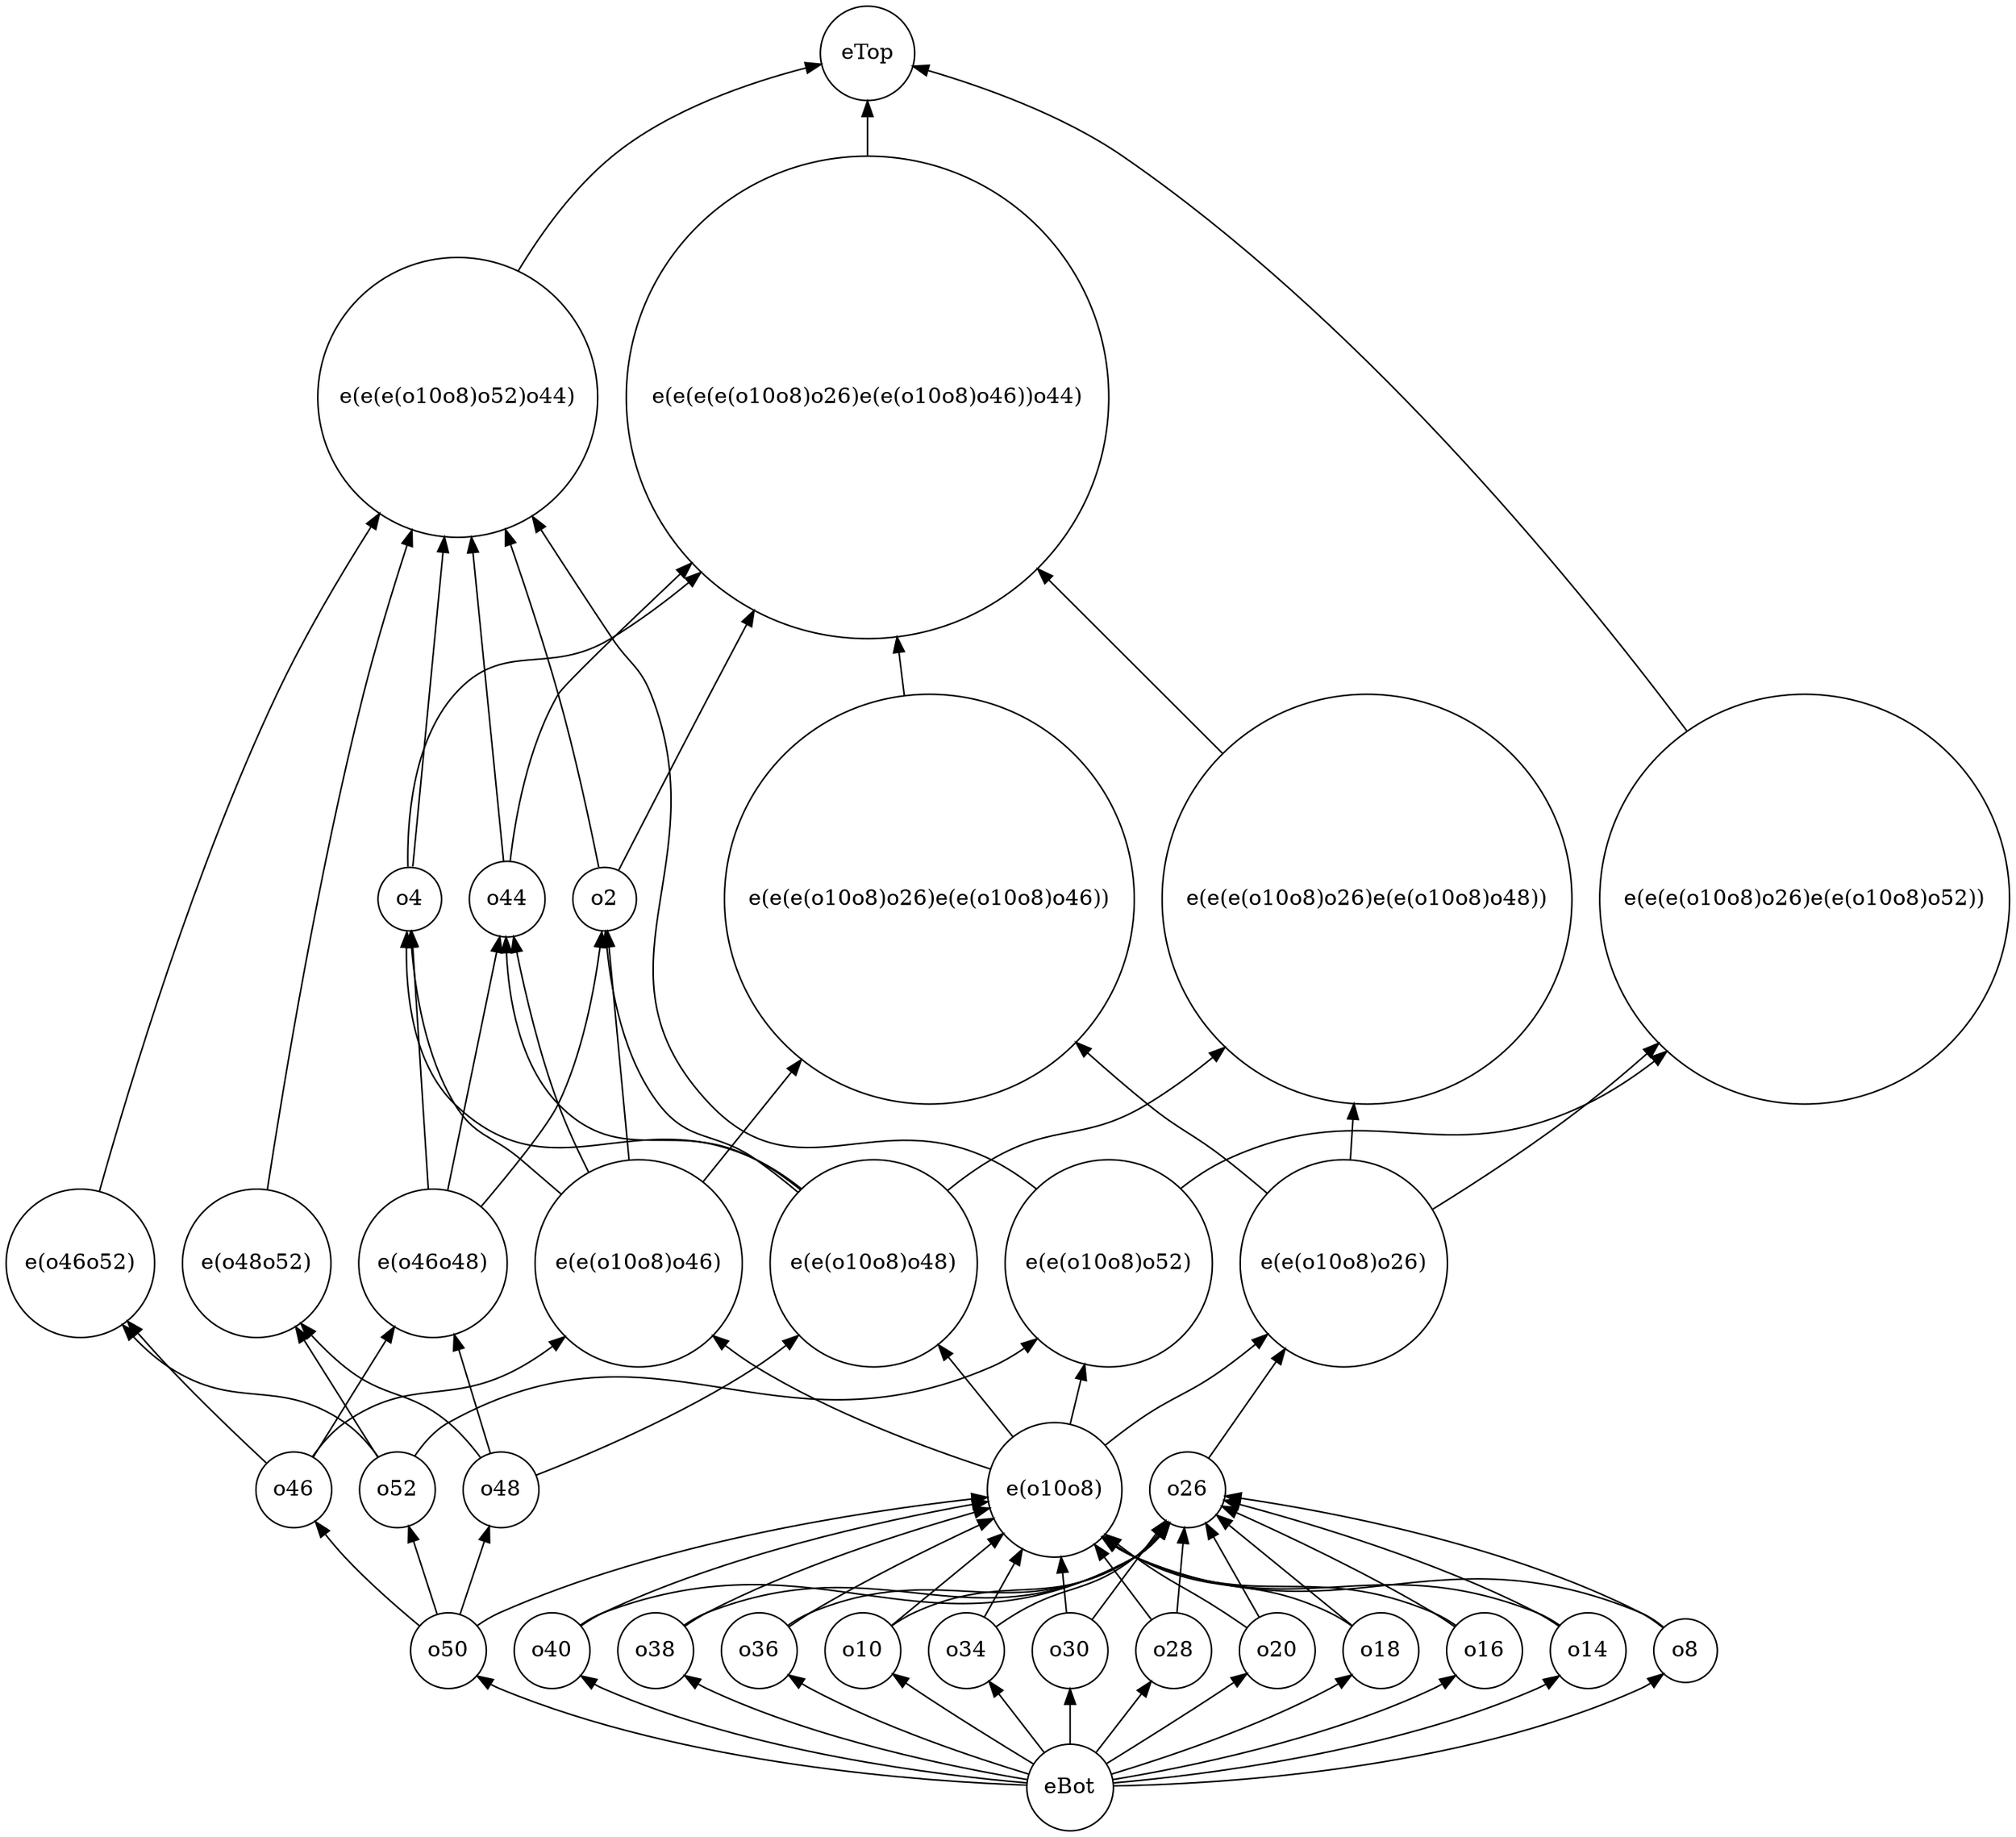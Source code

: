 strict digraph "priss2013-table01_o32_d" {
	graph [bb="0,0,1294.7,1180.5",
		rankdir=BT
	];
	node [label="\N"];
	eTop	 [height=0.84854,
		pos="556.1,1150",
		shape=circle,
		width=0.84854];
	"e(e(o10o8)o52)"	 [height=1.8596,
		pos="713.1,367.33",
		shape=circle,
		width=1.8596];
	"e(e(e(o10o8)o52)o44)"	 [height=2.5095,
		pos="292.1,927.43",
		shape=circle,
		width=2.5095];
	"e(e(o10o8)o52)" -> "e(e(e(o10o8)o52)o44)"	 [pos="e,339.86,850.38 666.34,415.35 657.22,422.58 647.3,429.29 637.1,434.27 562.62,470.66 511.17,410.16 454.1,470.27 372.12,556.62 459.67,\
624.65 416.1,735.45 408.97,753.58 401.9,755.24 391.1,771.45 376.03,794.07 360.03,818.78 345.39,841.69"];
	"e(e(e(o10o8)o26)e(e(o10o8)o52))"	 [height=3.683,
		pos="1162.1,602.86",
		shape=circle,
		width=3.683];
	"e(e(o10o8)o52)" -> "e(e(e(o10o8)o26)e(e(o10o8)o52))"	 [pos="e,1072.9,504.34 759.68,415.7 768.83,422.89 778.8,429.49 789.1,434.27 883.75,478.18 927.25,424.66 1021.1,470.27 1036.3,477.67 1051,\
487.29 1064.9,497.95"];
	o16	 [height=0.68605,
		pos="963.1,116.59",
		shape=circle,
		width=0.68605];
	o26	 [height=0.68605,
		pos="771.1,220.84",
		shape=circle,
		width=0.68605];
	o16 -> o26	 [pos="e,793.56,210.15 943.91,132.17 939.47,135.32 934.69,138.53 930.1,141.29 887.64,166.79 835.76,191.26 803.06,205.92"];
	"e(o10o8)"	 [height=1.2096,
		pos="685.1,220.84",
		shape=circle,
		width=1.2096];
	o16 -> "e(o10o8)"	 [pos="e,716.4,190.11 944.41,133.14 939.94,136.24 935.03,139.19 930.1,141.29 849.85,175.56 816.22,140.51 737.1,177.29 732.94,179.22 728.83,\
181.57 724.86,184.15"];
	o50	 [height=0.68605,
		pos="293.1,116.59",
		shape=circle,
		width=0.68605];
	o48	 [height=0.68605,
		pos="332.1,220.84",
		shape=circle,
		width=0.68605];
	o50 -> o48	 [pos="e,323.56,197.45 301.65,140.03 306.99,154.01 313.94,172.23 319.85,187.73"];
	o52	 [height=0.68605,
		pos="265.1,220.84",
		shape=circle,
		width=0.68605];
	o50 -> o52	 [pos="e,271.46,196.61 286.81,140.54 283.09,154.12 278.31,171.57 274.19,186.64"];
	o50 -> "e(o10o8)"	 [pos="e,641.61,216.06 311.83,133.03 316.3,136.13 321.2,139.11 326.1,141.29 428.44,186.88 559.31,206.89 631.41,214.95"];
	o46	 [height=0.68605,
		pos="198.1,220.84",
		shape=circle,
		width=0.68605];
	o50 -> o46	 [pos="e,212.31,200.3 275.05,133.67 262.31,145.33 245.08,161.73 231.1,177.29 226.93,181.92 222.7,187.03 218.72,192.04"];
	"e(o46o52)"	 [height=1.336,
		pos="48.096,367.33",
		shape=circle,
		width=1.336];
	"e(o46o52)" -> "e(e(e(o10o8)o52)o44)"	 [pos="e,241.51,852.33 60.408,413.93 80.248,484.59 122.45,624.01 175.1,735.45 192.48,772.24 215.2,810.87 235.99,843.68"];
	o14	 [height=0.68605,
		pos="1030.1,116.59",
		shape=circle,
		width=0.68605];
	o14 -> o26	 [pos="e,795.11,213.94 1011.2,132.6 1006.7,135.73 1001.9,138.82 997.1,141.29 932.45,174.84 850.33,199.28 805.01,211.35"];
	o14 -> "e(o10o8)"	 [pos="e,715.99,190.05 1011.5,133.31 1007,136.4 1002.1,139.3 997.1,141.29 888.77,184.58 844.01,130.61 737.1,177.29 732.72,179.2 728.41,\
181.59 724.26,184.26"];
	o8	 [height=0.55967,
		pos="1093.1,116.59",
		shape=circle,
		width=0.55967];
	o8 -> o26	 [pos="e,795.5,216.84 1078.9,131.2 1074.4,134.9 1069.3,138.62 1064.1,141.29 977.13,185.85 862.32,207.08 805.7,215.39"];
	o8 -> "e(o10o8)"	 [pos="e,715.92,189.89 1079.4,131.46 1074.9,135.26 1069.6,138.98 1064.1,141.29 929.28,197.88 871.9,120.66 737.1,177.29 732.69,179.14 728.36,\
181.49 724.2,184.13"];
	o40	 [height=0.68605,
		pos="360.1,116.59",
		shape=circle,
		width=0.68605];
	o40 -> o26	 [pos="e,759.61,198.54 378.67,133.44 383.14,136.52 388.09,139.39 393.1,141.29 537.19,196.09 603.36,102.36 738.1,177.29 743.89,180.51 749,\
185.21 753.37,190.32"];
	o40 -> "e(o10o8)"	 [pos="e,641.83,213.22 378.91,132.86 383.38,135.97 388.25,138.99 393.1,141.29 472.01,178.71 571.69,200.67 631.8,211.46"];
	o38	 [height=0.68605,
		pos="427.1,116.59",
		shape=circle,
		width=0.68605];
	o38 -> o26	 [pos="e,759.55,198.65 445.7,133.35 450.18,136.44 455.11,139.32 460.1,141.29 575.99,187.01 629.97,115.39 738.1,177.29 743.85,180.58 748.94,\
185.31 753.3,190.43"];
	o38 -> "e(o10o8)"	 [pos="e,642.98,209.05 446.04,132.6 450.5,135.73 455.34,138.82 460.1,141.29 516.53,170.62 586.32,193.05 633.07,206.29"];
	"e(e(e(o10o8)o26)e(e(o10o8)o48))"	 [height=3.683,
		pos="879.1,602.86",
		shape=circle,
		width=3.683];
	"e(e(e(e(o10o8)o26)e(e(o10o8)o46))o44)"	 [height=4.3329,
		pos="556.1,927.43",
		shape=circle,
		width=4.3329];
	"e(e(e(o10o8)o26)e(e(o10o8)o48))" -> "e(e(e(e(o10o8)o26)e(e(o10o8)o46))o44)"	 [pos="e,666.14,816.53 785.67,697.16 750.65,732.14 710.4,772.33 673.48,809.2"];
	o44	 [height=0.68605,
		pos="324.1,602.86",
		shape=circle,
		width=0.68605];
	o44 -> "e(e(e(o10o8)o52)o44)"	 [pos="e,300.94,837.25 321.74,627.58 317.62,669.11 308.88,757.23 301.95,827.08"];
	o44 -> "e(e(e(e(o10o8)o26)e(e(o10o8)o46))o44)"	 [pos="e,442.96,819.69 326.31,627.68 329.72,655.24 338.12,701.21 358.1,735.45 361.3,740.93 396.03,774.84 435.53,812.6"];
	"e(e(e(o10o8)o52)o44)" -> eTop	 [pos="e,526.11,1143 330.87,1009.5 346.6,1035.8 366.85,1063.4 391.1,1083.4 427.76,1113.7 480.16,1131.3 516.01,1140.5"];
	o36	 [height=0.68605,
		pos="494.1,116.59",
		shape=circle,
		width=0.68605];
	o36 -> o26	 [pos="e,759.44,198.82 512.76,133.2 517.23,136.3 522.15,139.22 527.1,141.29 614.87,177.98 656.5,128.38 738.1,177.29 743.78,180.7 748.84,\
185.48 753.2,190.61"];
	o36 -> "e(o10o8)"	 [pos="e,645.53,202.33 513.29,132.16 517.73,135.31 522.5,138.53 527.1,141.29 562.56,162.65 604.62,183.35 636.42,198.13"];
	"e(e(o10o8)o48)"	 [height=1.8596,
		pos="561.1,367.33",
		shape=circle,
		width=1.8596];
	o48 -> "e(e(o10o8)o48)"	 [pos="e,512.18,320.91 354.57,231.32 385.25,244.71 441.44,270.87 485.1,300.38 491.51,304.72 497.97,309.53 504.29,314.51"];
	"e(o48o52)"	 [height=1.336,
		pos="162.1,367.33",
		shape=circle,
		width=1.336];
	o48 -> "e(o48o52)"	 [pos="e,190.31,328 319.4,242.23 313.88,249.91 306.88,258.25 299.1,264.38 268.46,288.5 250.36,277.08 219.1,300.38 211.43,306.09 204.08,\
313 197.35,320.17"];
	"e(o46o48)"	 [height=1.336,
		pos="276.1,367.33",
		shape=circle,
		width=1.336];
	o48 -> "e(o46o48)"	 [pos="e,293.2,322.19 323.47,244.1 316.4,262.33 306.11,288.88 296.92,312.59"];
	o10	 [height=0.68605,
		pos="561.1,116.59",
		shape=circle,
		width=0.68605];
	o10 -> o26	 [pos="e,759.24,199.15 579.88,132.92 584.35,136.03 589.23,139.04 594.1,141.29 653.95,169.02 682.84,141.25 738.1,177.29 743.64,180.91 748.65,\
185.79 752.99,190.95"];
	o10 -> "e(o10o8)"	 [pos="e,651.92,192.48 579.66,132.9 596.63,146.89 622.32,168.08 644.09,186.03"];
	o34	 [height=0.68605,
		pos="628.1,116.59",
		shape=circle,
		width=0.68605];
	o34 -> o26	 [pos="e,758.36,199.5 647.24,132.25 651.68,135.39 656.47,138.58 661.1,141.29 693.69,160.39 708.58,153.71 738.1,177.29 743.18,181.35 747.93,\
186.34 752.16,191.47"];
	o34 -> "e(o10o8)"	 [pos="e,664.31,182.55 639.91,138.78 645.57,148.94 652.6,161.55 659.41,173.77"];
	"e(e(o10o8)o26)"	 [height=1.8596,
		pos="865.1,367.33",
		shape=circle,
		width=1.8596];
	o26 -> "e(e(o10o8)o26)"	 [pos="e,829.05,310.92 784.17,241.93 794.41,257.67 809.26,280.49 823.44,302.3"];
	o2	 [height=0.55967,
		pos="387.1,602.86",
		shape=circle,
		width=0.55967];
	o2 -> "e(e(e(o10o8)o52)o44)"	 [pos="e,323.46,842.48 383.64,622.77 378.79,648.48 369.27,695.82 358.1,735.45 349.04,767.58 337.59,802.21 326.79,833.04"];
	o2 -> "e(e(e(e(o10o8)o26)e(e(o10o8)o46))o44)"	 [pos="e,482.64,789.68 395.87,621.37 408.57,646.64 432.88,694.76 454.1,735.45 461.76,750.14 469.81,765.44 477.89,780.7"];
	eBot	 [height=0.77632,
		pos="695.1,27.948",
		shape=circle,
		width=0.77632];
	eBot -> o16	 [pos="e,944.28,100.32 722.64,33.011 767.71,40.375 859.28,58.364 930.1,91.895 931.91,92.755 933.73,93.718 935.54,94.749"];
	eBot -> o50	 [pos="e,311.76,99.987 667.06,29.471 603.78,31.547 446.02,41.775 326.1,91.895 324.24,92.67 322.39,93.566 320.57,94.547"];
	eBot -> o14	 [pos="e,1011.4,100.12 722.92,30.879 777.59,35.494 901.98,50.085 997.1,91.895 998.94,92.704 1000.8,93.626 1002.6,94.627"];
	eBot -> o8	 [pos="e,1079,101.68 723.36,28.938 787.12,29.923 945.79,38.062 1064.1,91.895 1066.4,92.955 1068.7,94.25 1070.9,95.682"];
	eBot -> o40	 [pos="e,378.82,100.12 667.27,30.879 612.6,35.494 488.21,50.085 393.1,91.895 391.26,92.704 389.42,93.626 387.6,94.627"];
	eBot -> o38	 [pos="e,445.91,100.32 667.56,33.011 622.49,40.375 530.91,58.364 460.1,91.895 458.28,92.755 456.46,93.718 454.66,94.749"];
	eBot -> o36	 [pos="e,513.08,100.67 668.26,36.589 634.29,46.799 574.49,66.579 527.1,91.895 525.32,92.842 523.54,93.872 521.76,94.955"];
	eBot -> o10	 [pos="e,580.84,101.09 671.55,43.021 650.9,55.506 620.19,74.421 594.1,91.895 592.47,92.984 590.81,94.116 589.14,95.267"];
	eBot -> o34	 [pos="e,642.72,96.679 678.19,50.812 669.31,62.298 658.34,76.478 648.94,88.639"];
	o30	 [height=0.68605,
		pos="695.1,116.59",
		shape=circle,
		width=0.68605];
	eBot -> o30	 [pos="e,695.1,91.859 695.1,56.363 695.1,64.38 695.1,73.242 695.1,81.615"];
	o28	 [height=0.68605,
		pos="762.1,116.59",
		shape=circle,
		width=0.68605];
	eBot -> o28	 [pos="e,747.47,96.679 712,50.812 720.88,62.298 731.85,76.478 741.25,88.639"];
	o20	 [height=0.68605,
		pos="829.1,116.59",
		shape=circle,
		width=0.68605];
	eBot -> o20	 [pos="e,809.35,101.09 718.64,43.021 739.29,55.506 770,74.421 796.1,91.895 797.72,92.984 799.38,94.116 801.05,95.267"];
	o18	 [height=0.68605,
		pos="896.1,116.59",
		shape=circle,
		width=0.68605];
	eBot -> o18	 [pos="e,877.11,100.67 721.93,36.589 755.9,46.799 815.71,66.579 863.1,91.895 864.87,92.842 866.66,93.872 868.43,94.955"];
	o52 -> "e(e(o10o8)o52)"	 [pos="e,666.7,318.54 276.59,243.13 282.03,251.13 289.28,259.47 298.1,264.38 430.44,338.14 498.15,239.96 637.1,300.38 644.42,303.57 651.55,\
307.72 658.32,312.38"];
	o52 -> "e(o46o52)"	 [pos="e,75.303,327.3 252.84,242.83 247.38,250.59 240.31,258.84 232.1,264.38 183.47,297.2 154.58,268.87 105.1,300.38 96.941,305.58 89.306,\
312.29 82.44,319.43"];
	o52 -> "e(o48o52)"	 [pos="e,189.67,327.64 251.2,241.32 237.03,261.2 214.51,292.8 195.65,319.25"];
	"e(e(o10o8)o48)" -> "e(e(e(o10o8)o26)e(e(o10o8)o48))"	 [pos="e,787.49,506.6 608.93,414.45 617.86,421.69 627.44,428.63 637.1,434.27 678.25,458.3 697.39,445.5 738.1,470.27 752.32,478.93 766.34,\
489.19 779.7,500.1"];
	"e(e(o10o8)o48)" -> o44	 [pos="e,323.52,578.03 513.57,415 504.6,422.18 494.93,428.96 485.1,434.27 433.48,462.16 399.09,428.3 358.1,470.27 332.84,496.13 325.63,\
538.16 323.92,567.75"];
	"e(e(o10o8)o48)" -> o2	 [pos="e,387.48,582.39 511.98,413.45 503.27,420.72 494.09,427.93 485.1,434.27 458.41,453.06 440.99,444.4 421.1,470.27 398.26,499.96 390.67,\
543.42 388.2,572.16"];
	o4	 [height=0.55967,
		pos="261.1,602.86",
		shape=circle,
		width=0.55967];
	"e(e(o10o8)o48)" -> o4	 [pos="e,259.29,582.65 514.39,415.45 505.26,422.67 495.33,429.35 485.1,434.27 405.69,472.5 353.48,409.03 290.1,470.27 262.83,496.62 258.46,\
542.36 258.93,572.37"];
	"e(e(o10o8)o46)"	 [height=1.8596,
		pos="409.1,367.33",
		shape=circle,
		width=1.8596];
	"e(e(o10o8)o46)" -> o44	 [pos="e,328.65,578.1 377.4,426.41 370.45,440.51 363.54,455.72 358.1,470.27 345.97,502.65 336.58,541.08 330.78,568.02"];
	"e(e(o10o8)o46)" -> o2	 [pos="e,388.91,582.59 402.91,434 398.63,479.41 393.14,537.65 389.89,572.24"];
	"e(e(o10o8)o46)" -> o4	 [pos="e,261.52,582.57 358.92,412.08 350.33,419.51 341.47,427.13 333.1,434.27 314.13,450.44 303.02,448.96 290.1,470.27 270.94,501.84 264.38,\
544.5 262.17,572.58"];
	"e(e(e(o10o8)o26)e(e(o10o8)o46))"	 [height=3.683,
		pos="596.1,602.86",
		shape=circle,
		width=3.683];
	"e(e(o10o8)o46)" -> "e(e(e(o10o8)o26)e(e(o10o8)o46))"	 [pos="e,513.69,498.95 450.6,420.16 467.39,441.13 487.47,466.21 507.27,490.94"];
	"e(e(e(e(o10o8)o26)e(e(o10o8)o46))o44)" -> eTop	 [pos="e,556.1,1119.1 556.1,1083.7 556.1,1092.7 556.1,1101.3 556.1,1109.1"];
	o30 -> o26	 [pos="e,756.61,200.34 709.39,136.82 720.99,152.43 737.51,174.65 750.53,192.17"];
	o30 -> "e(o10o8)"	 [pos="e,689.25,177.4 692.78,141.31 692.01,149.11 691.13,158.12 690.24,167.19"];
	o4 -> "e(e(e(o10o8)o52)o44)"	 [pos="e,283.53,837.33 262.94,623.07 266.73,662.45 275.59,754.72 282.56,827.23"];
	o4 -> "e(e(e(e(o10o8)o26)e(e(o10o8)o46))o44)"	 [pos="e,448.5,813.82 259.88,623.42 259.22,651.64 262.25,703.86 290.1,735.45 321.61,771.19 350.43,746.61 391.1,771.45 408.1,781.83 424.84,\
794.18 440.76,807.32"];
	"e(o10o8)" -> "e(e(o10o8)o52)"	 [pos="e,700.53,301.49 693.19,263.63 694.9,272.41 696.74,281.93 698.6,291.51"];
	"e(o10o8)" -> "e(e(o10o8)o48)"	 [pos="e,604.21,316.09 656.96,254.62 643.33,270.51 626.55,290.06 610.86,308.34"];
	"e(o10o8)" -> "e(e(o10o8)o46)"	 [pos="e,457.08,320.46 643.35,233.65 601.51,246.52 536.15,269.47 485.1,300.38 478.37,304.45 471.66,309.13 465.17,314.08"];
	"e(o10o8)" -> "e(e(o10o8)o26)"	 [pos="e,815.46,321.91 718.07,249.48 724.32,254.53 730.85,259.68 737.1,264.38 759.55,281.3 766.89,283.15 789.1,300.38 795.21,305.13 801.48,\
310.21 807.68,315.36"];
	"e(o48o52)" -> "e(e(e(o10o8)o52)o44)"	 [pos="e,263.08,841.47 169.22,415.07 180.32,485.19 203.45,621.55 232.1,735.45 240.05,767.08 250.24,801.18 259.95,831.7"];
	"e(e(e(o10o8)o26)e(e(o10o8)o46))" -> "e(e(e(e(o10o8)o26)e(e(o10o8)o46))o44)"	 [pos="e,575.18,772.5 579.88,734.6 578.75,743.77 577.59,753.07 576.44,762.39"];
	"e(o46o48)" -> o44	 [pos="e,319.26,578.33 285.64,414.74 294.97,460.14 308.95,528.16 317.23,568.47"];
	"e(o46o48)" -> o2	 [pos="e,385.63,582.67 307.55,403.83 327.68,427.21 351.27,456.04 358.1,470.27 373.9,503.23 381.22,544.98 384.52,572.51"];
	"e(o46o48)" -> o4	 [pos="e,262.33,582.63 273.06,415.59 270.04,462.59 265.5,533.22 262.97,572.62"];
	"e(e(e(o10o8)o26)e(e(o10o8)o52))" -> eTop	 [pos="e,585.75,1141.5 1085.8,711.82 1005.6,818.64 870.42,980.67 721.1,1083.4 682.15,1110.2 630.65,1128.4 595.62,1138.7"];
	"e(e(o10o8)o26)" -> "e(e(e(o10o8)o26)e(e(o10o8)o48))"	 [pos="e,871.2,470.11 869.05,434.31 869.54,442.54 870.06,451.19 870.59,460.05"];
	"e(e(o10o8)o26)" -> "e(e(e(o10o8)o26)e(e(o10o8)o46))"	 [pos="e,691.14,509.69 815.46,412.75 806.81,420.1 797.79,427.52 789.1,434.27 766.89,451.51 758.98,452.64 737.1,470.27 724.35,480.54 711.32,\
491.69 698.59,503.01"];
	"e(e(o10o8)o26)" -> "e(e(e(o10o8)o26)e(e(o10o8)o52))"	 [pos="e,1067.7,509.67 922.3,402.4 952.54,421.23 989.78,445.72 1021.1,470.27 1034.1,480.46 1047.3,491.61 1060.2,502.96"];
	o28 -> o26	 [pos="e,768.99,195.9 764.18,141.31 765.34,154.5 766.81,171.16 768.09,185.73"];
	o28 -> "e(o10o8)"	 [pos="e,711.05,185.38 747.61,136.82 739.02,148.24 727.77,163.18 717.18,177.24"];
	o20 -> o26	 [pos="e,782.9,199.03 817.08,138.78 808.62,153.68 797.19,173.83 787.85,190.31"];
	o20 -> "e(o10o8)"	 [pos="e,717.85,191.9 809.37,132.12 805.04,135.21 800.45,138.41 796.1,141.29 770.49,158.26 762.15,159.52 737.1,177.29 733.41,179.9 729.65,\
182.7 725.92,185.57"];
	o18 -> o26	 [pos="e,789.94,204.43 877.38,132.9 856.3,150.14 821.87,178.31 797.93,197.89"];
	o18 -> "e(o10o8)"	 [pos="e,716.67,190.65 877.25,132.8 872.79,135.92 867.92,138.96 863.1,141.29 810.67,166.65 788.7,150.29 737.1,177.29 733.03,179.42 728.99,\
181.89 725.06,184.56"];
	o46 -> "e(o46o52)"	 [pos="e,78.173,329.47 178.81,236.66 159.46,251.87 129.14,276.61 105.1,300.38 98.378,307.02 91.548,314.35 85.059,321.62"];
	o46 -> "e(e(o10o8)o46)"	 [pos="e,361.28,320.18 210.53,242.57 216.02,250.29 223.06,258.58 231.1,264.38 270.08,292.52 291.54,276.21 333.1,300.38 339.89,304.34 346.64,\
308.94 353.16,313.84"];
	o46 -> "e(o46o48)"	 [pos="e,253.62,324.7 209.44,242.85 219.71,261.88 235.26,290.68 248.76,315.68"];
}
